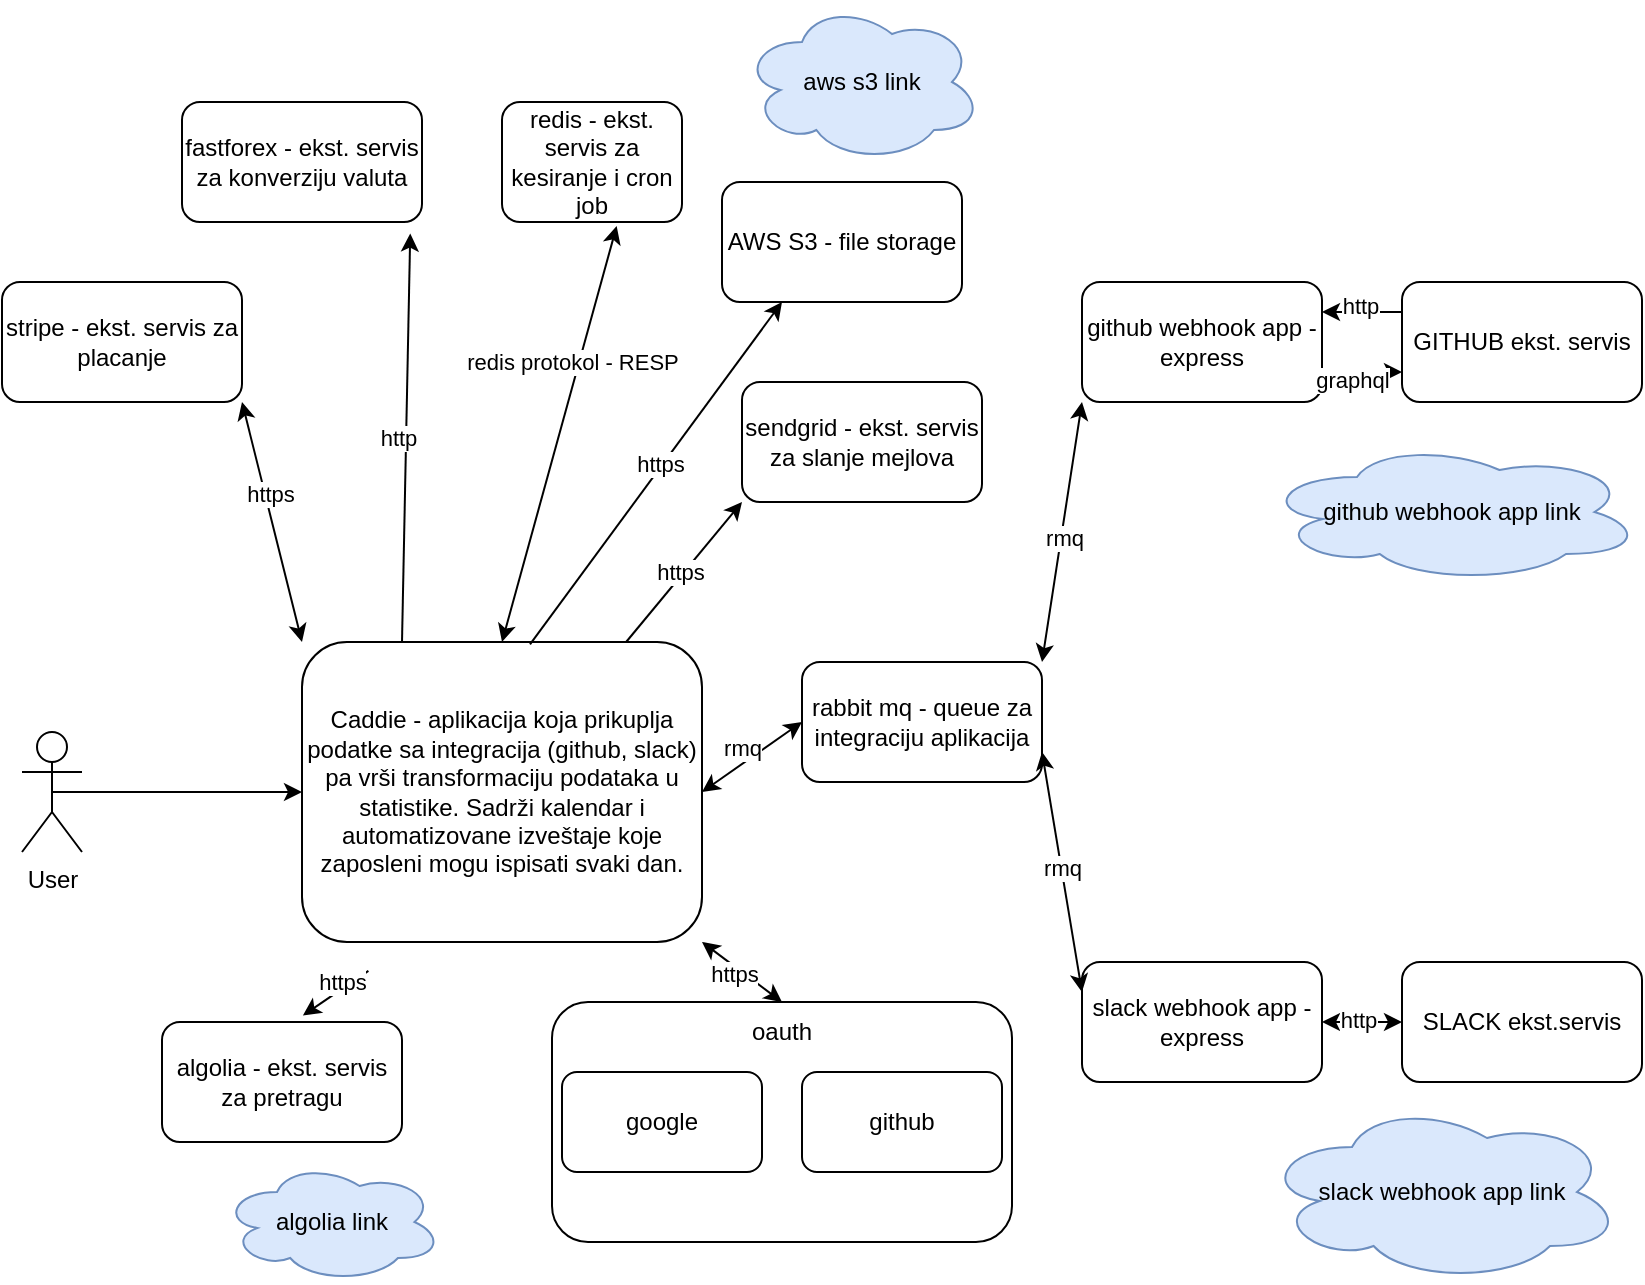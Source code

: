 <mxfile version="22.1.5" type="device">
  <diagram name="Page-1" id="qy5oMyCj6DyUfq8n0ZYG">
    <mxGraphModel dx="1050" dy="574" grid="1" gridSize="10" guides="1" tooltips="1" connect="1" arrows="1" fold="1" page="1" pageScale="1" pageWidth="850" pageHeight="1100" math="0" shadow="0">
      <root>
        <mxCell id="0" />
        <mxCell id="1" parent="0" />
        <mxCell id="a_1NUMiRRPviw614dyFZ-2" value="Caddie - aplikacija koja prikuplja podatke sa integracija (github, slack) pa vrši transformaciju podataka u statistike. Sadrži kalendar i automatizovane izveštaje koje zaposleni mogu ispisati svaki dan." style="rounded=1;whiteSpace=wrap;html=1;" parent="1" vertex="1">
          <mxGeometry x="170" y="320" width="200" height="150" as="geometry" />
        </mxCell>
        <mxCell id="a_1NUMiRRPviw614dyFZ-5" value="redis - ekst. servis za kesiranje i cron job" style="rounded=1;whiteSpace=wrap;html=1;" parent="1" vertex="1">
          <mxGeometry x="270" y="50" width="90" height="60" as="geometry" />
        </mxCell>
        <mxCell id="a_1NUMiRRPviw614dyFZ-6" value="" style="endArrow=classic;startArrow=classic;html=1;rounded=0;entryX=0.637;entryY=1.034;entryDx=0;entryDy=0;entryPerimeter=0;exitX=0.5;exitY=0;exitDx=0;exitDy=0;exitPerimeter=0;" parent="1" source="a_1NUMiRRPviw614dyFZ-2" target="a_1NUMiRRPviw614dyFZ-5" edge="1">
          <mxGeometry width="50" height="50" relative="1" as="geometry">
            <mxPoint x="400" y="510" as="sourcePoint" />
            <mxPoint x="450" y="460" as="targetPoint" />
          </mxGeometry>
        </mxCell>
        <mxCell id="a_1NUMiRRPviw614dyFZ-10" value="redis protokol - RESP" style="edgeLabel;html=1;align=center;verticalAlign=middle;resizable=0;points=[];" parent="a_1NUMiRRPviw614dyFZ-6" vertex="1" connectable="0">
          <mxGeometry x="-0.002" y="-3" relative="1" as="geometry">
            <mxPoint x="3" y="-37" as="offset" />
          </mxGeometry>
        </mxCell>
        <mxCell id="a_1NUMiRRPviw614dyFZ-7" value="rabbit mq - queue za integraciju aplikacija" style="rounded=1;whiteSpace=wrap;html=1;" parent="1" vertex="1">
          <mxGeometry x="420" y="330" width="120" height="60" as="geometry" />
        </mxCell>
        <mxCell id="a_1NUMiRRPviw614dyFZ-8" value="" style="endArrow=classic;startArrow=classic;html=1;rounded=0;entryX=0;entryY=0.5;entryDx=0;entryDy=0;exitX=1;exitY=0.5;exitDx=0;exitDy=0;" parent="1" source="a_1NUMiRRPviw614dyFZ-2" target="a_1NUMiRRPviw614dyFZ-7" edge="1">
          <mxGeometry width="50" height="50" relative="1" as="geometry">
            <mxPoint x="350" y="360" as="sourcePoint" />
            <mxPoint x="450" y="460" as="targetPoint" />
          </mxGeometry>
        </mxCell>
        <mxCell id="a_1NUMiRRPviw614dyFZ-9" value="rmq&lt;br&gt;" style="edgeLabel;html=1;align=center;verticalAlign=middle;resizable=0;points=[];" parent="a_1NUMiRRPviw614dyFZ-8" vertex="1" connectable="0">
          <mxGeometry x="0.033" y="2" relative="1" as="geometry">
            <mxPoint x="-5" y="-3" as="offset" />
          </mxGeometry>
        </mxCell>
        <mxCell id="a_1NUMiRRPviw614dyFZ-11" value="github webhook app - express&lt;br&gt;" style="rounded=1;whiteSpace=wrap;html=1;" parent="1" vertex="1">
          <mxGeometry x="560" y="140" width="120" height="60" as="geometry" />
        </mxCell>
        <mxCell id="a_1NUMiRRPviw614dyFZ-12" value="" style="endArrow=classic;startArrow=classic;html=1;rounded=0;entryX=0;entryY=1;entryDx=0;entryDy=0;exitX=1;exitY=0;exitDx=0;exitDy=0;" parent="1" source="a_1NUMiRRPviw614dyFZ-7" target="a_1NUMiRRPviw614dyFZ-11" edge="1">
          <mxGeometry width="50" height="50" relative="1" as="geometry">
            <mxPoint x="400" y="410" as="sourcePoint" />
            <mxPoint x="450" y="360" as="targetPoint" />
          </mxGeometry>
        </mxCell>
        <mxCell id="a_1NUMiRRPviw614dyFZ-13" value="rmq" style="edgeLabel;html=1;align=center;verticalAlign=middle;resizable=0;points=[];" parent="a_1NUMiRRPviw614dyFZ-12" vertex="1" connectable="0">
          <mxGeometry x="-0.035" y="-1" relative="1" as="geometry">
            <mxPoint as="offset" />
          </mxGeometry>
        </mxCell>
        <mxCell id="a_1NUMiRRPviw614dyFZ-14" value="slack webhook app - express&lt;br&gt;" style="rounded=1;whiteSpace=wrap;html=1;" parent="1" vertex="1">
          <mxGeometry x="560" y="480" width="120" height="60" as="geometry" />
        </mxCell>
        <mxCell id="a_1NUMiRRPviw614dyFZ-15" value="" style="endArrow=classic;startArrow=classic;html=1;rounded=0;entryX=0;entryY=0.25;entryDx=0;entryDy=0;exitX=1;exitY=0.75;exitDx=0;exitDy=0;" parent="1" source="a_1NUMiRRPviw614dyFZ-7" target="a_1NUMiRRPviw614dyFZ-14" edge="1">
          <mxGeometry width="50" height="50" relative="1" as="geometry">
            <mxPoint x="400" y="410" as="sourcePoint" />
            <mxPoint x="450" y="360" as="targetPoint" />
          </mxGeometry>
        </mxCell>
        <mxCell id="a_1NUMiRRPviw614dyFZ-16" value="rmq&lt;br&gt;" style="edgeLabel;html=1;align=center;verticalAlign=middle;resizable=0;points=[];" parent="a_1NUMiRRPviw614dyFZ-15" vertex="1" connectable="0">
          <mxGeometry x="-0.026" relative="1" as="geometry">
            <mxPoint as="offset" />
          </mxGeometry>
        </mxCell>
        <mxCell id="a_1NUMiRRPviw614dyFZ-24" value="GITHUB ekst. servis&lt;br&gt;" style="rounded=1;whiteSpace=wrap;html=1;" parent="1" vertex="1">
          <mxGeometry x="720" y="140" width="120" height="60" as="geometry" />
        </mxCell>
        <mxCell id="a_1NUMiRRPviw614dyFZ-28" value="" style="endArrow=classic;html=1;rounded=0;exitX=0;exitY=0.25;exitDx=0;exitDy=0;entryX=1;entryY=0.25;entryDx=0;entryDy=0;" parent="1" source="a_1NUMiRRPviw614dyFZ-24" target="a_1NUMiRRPviw614dyFZ-11" edge="1">
          <mxGeometry width="50" height="50" relative="1" as="geometry">
            <mxPoint x="400" y="310" as="sourcePoint" />
            <mxPoint x="450" y="260" as="targetPoint" />
          </mxGeometry>
        </mxCell>
        <mxCell id="a_1NUMiRRPviw614dyFZ-29" value="http&lt;br&gt;" style="edgeLabel;html=1;align=center;verticalAlign=middle;resizable=0;points=[];" parent="a_1NUMiRRPviw614dyFZ-28" vertex="1" connectable="0">
          <mxGeometry x="0.088" y="-3" relative="1" as="geometry">
            <mxPoint x="1" as="offset" />
          </mxGeometry>
        </mxCell>
        <mxCell id="a_1NUMiRRPviw614dyFZ-30" value="" style="endArrow=classic;html=1;rounded=0;entryX=0;entryY=0.75;entryDx=0;entryDy=0;exitX=1;exitY=0.75;exitDx=0;exitDy=0;" parent="1" source="a_1NUMiRRPviw614dyFZ-11" target="a_1NUMiRRPviw614dyFZ-24" edge="1">
          <mxGeometry width="50" height="50" relative="1" as="geometry">
            <mxPoint x="400" y="310" as="sourcePoint" />
            <mxPoint x="450" y="260" as="targetPoint" />
          </mxGeometry>
        </mxCell>
        <mxCell id="a_1NUMiRRPviw614dyFZ-31" value="graphql&lt;br&gt;" style="edgeLabel;html=1;align=center;verticalAlign=middle;resizable=0;points=[];" parent="a_1NUMiRRPviw614dyFZ-30" vertex="1" connectable="0">
          <mxGeometry x="-0.254" y="-4" relative="1" as="geometry">
            <mxPoint as="offset" />
          </mxGeometry>
        </mxCell>
        <mxCell id="a_1NUMiRRPviw614dyFZ-32" value="SLACK ekst.servis" style="rounded=1;whiteSpace=wrap;html=1;" parent="1" vertex="1">
          <mxGeometry x="720" y="480" width="120" height="60" as="geometry" />
        </mxCell>
        <mxCell id="a_1NUMiRRPviw614dyFZ-33" value="" style="endArrow=classic;startArrow=classic;html=1;rounded=0;entryX=0;entryY=0.5;entryDx=0;entryDy=0;exitX=1;exitY=0.5;exitDx=0;exitDy=0;" parent="1" source="a_1NUMiRRPviw614dyFZ-14" target="a_1NUMiRRPviw614dyFZ-32" edge="1">
          <mxGeometry width="50" height="50" relative="1" as="geometry">
            <mxPoint x="400" y="410" as="sourcePoint" />
            <mxPoint x="450" y="360" as="targetPoint" />
          </mxGeometry>
        </mxCell>
        <mxCell id="a_1NUMiRRPviw614dyFZ-34" value="http&lt;br&gt;" style="edgeLabel;html=1;align=center;verticalAlign=middle;resizable=0;points=[];" parent="a_1NUMiRRPviw614dyFZ-33" vertex="1" connectable="0">
          <mxGeometry x="-0.112" y="1" relative="1" as="geometry">
            <mxPoint as="offset" />
          </mxGeometry>
        </mxCell>
        <mxCell id="a_1NUMiRRPviw614dyFZ-38" value="" style="rounded=1;whiteSpace=wrap;html=1;" parent="1" vertex="1">
          <mxGeometry x="295" y="500" width="230" height="120" as="geometry" />
        </mxCell>
        <mxCell id="a_1NUMiRRPviw614dyFZ-36" value="google" style="rounded=1;whiteSpace=wrap;html=1;" parent="1" vertex="1">
          <mxGeometry x="300" y="535" width="100" height="50" as="geometry" />
        </mxCell>
        <mxCell id="a_1NUMiRRPviw614dyFZ-37" value="github" style="rounded=1;whiteSpace=wrap;html=1;" parent="1" vertex="1">
          <mxGeometry x="420" y="535" width="100" height="50" as="geometry" />
        </mxCell>
        <mxCell id="a_1NUMiRRPviw614dyFZ-39" value="oauth" style="text;html=1;strokeColor=none;fillColor=none;align=center;verticalAlign=middle;whiteSpace=wrap;rounded=0;" parent="1" vertex="1">
          <mxGeometry x="380" y="500" width="60" height="30" as="geometry" />
        </mxCell>
        <mxCell id="a_1NUMiRRPviw614dyFZ-40" value="" style="endArrow=classic;startArrow=classic;html=1;rounded=0;entryX=1;entryY=1;entryDx=0;entryDy=0;exitX=0.5;exitY=0;exitDx=0;exitDy=0;" parent="1" source="a_1NUMiRRPviw614dyFZ-39" target="a_1NUMiRRPviw614dyFZ-2" edge="1">
          <mxGeometry width="50" height="50" relative="1" as="geometry">
            <mxPoint x="400" y="400" as="sourcePoint" />
            <mxPoint x="450" y="350" as="targetPoint" />
          </mxGeometry>
        </mxCell>
        <mxCell id="a_1NUMiRRPviw614dyFZ-41" value="https" style="edgeLabel;html=1;align=center;verticalAlign=middle;resizable=0;points=[];" parent="a_1NUMiRRPviw614dyFZ-40" vertex="1" connectable="0">
          <mxGeometry x="0.111" y="3" relative="1" as="geometry">
            <mxPoint as="offset" />
          </mxGeometry>
        </mxCell>
        <mxCell id="a_1NUMiRRPviw614dyFZ-42" value="AWS S3 - file storage" style="rounded=1;whiteSpace=wrap;html=1;" parent="1" vertex="1">
          <mxGeometry x="380" y="90" width="120" height="60" as="geometry" />
        </mxCell>
        <mxCell id="a_1NUMiRRPviw614dyFZ-45" value="sendgrid - ekst. servis za slanje mejlova" style="rounded=1;whiteSpace=wrap;html=1;" parent="1" vertex="1">
          <mxGeometry x="390" y="190" width="120" height="60" as="geometry" />
        </mxCell>
        <mxCell id="a_1NUMiRRPviw614dyFZ-47" value="" style="endArrow=classic;html=1;rounded=0;entryX=0;entryY=1;entryDx=0;entryDy=0;" parent="1" source="a_1NUMiRRPviw614dyFZ-2" target="a_1NUMiRRPviw614dyFZ-45" edge="1">
          <mxGeometry width="50" height="50" relative="1" as="geometry">
            <mxPoint x="400" y="400" as="sourcePoint" />
            <mxPoint x="408" y="250" as="targetPoint" />
          </mxGeometry>
        </mxCell>
        <mxCell id="a_1NUMiRRPviw614dyFZ-48" value="https&lt;br&gt;" style="edgeLabel;html=1;align=center;verticalAlign=middle;resizable=0;points=[];" parent="a_1NUMiRRPviw614dyFZ-47" vertex="1" connectable="0">
          <mxGeometry x="-0.035" y="2" relative="1" as="geometry">
            <mxPoint as="offset" />
          </mxGeometry>
        </mxCell>
        <mxCell id="a_1NUMiRRPviw614dyFZ-49" value="fastforex - ekst. servis za konverziju valuta" style="rounded=1;whiteSpace=wrap;html=1;" parent="1" vertex="1">
          <mxGeometry x="110" y="50" width="120" height="60" as="geometry" />
        </mxCell>
        <mxCell id="a_1NUMiRRPviw614dyFZ-52" value="" style="endArrow=classic;html=1;rounded=0;entryX=0.951;entryY=1.096;entryDx=0;entryDy=0;exitX=0.25;exitY=0;exitDx=0;exitDy=0;entryPerimeter=0;" parent="1" source="a_1NUMiRRPviw614dyFZ-2" target="a_1NUMiRRPviw614dyFZ-49" edge="1">
          <mxGeometry width="50" height="50" relative="1" as="geometry">
            <mxPoint x="400" y="400" as="sourcePoint" />
            <mxPoint x="450" y="350" as="targetPoint" />
          </mxGeometry>
        </mxCell>
        <mxCell id="a_1NUMiRRPviw614dyFZ-53" value="http" style="edgeLabel;html=1;align=center;verticalAlign=middle;resizable=0;points=[];" parent="a_1NUMiRRPviw614dyFZ-52" vertex="1" connectable="0">
          <mxGeometry x="0.003" y="4" relative="1" as="geometry">
            <mxPoint as="offset" />
          </mxGeometry>
        </mxCell>
        <mxCell id="a_1NUMiRRPviw614dyFZ-54" value="" style="endArrow=classic;html=1;rounded=0;entryX=0.25;entryY=1;entryDx=0;entryDy=0;exitX=0.57;exitY=0.008;exitDx=0;exitDy=0;exitPerimeter=0;" parent="1" source="a_1NUMiRRPviw614dyFZ-2" target="a_1NUMiRRPviw614dyFZ-42" edge="1">
          <mxGeometry width="50" height="50" relative="1" as="geometry">
            <mxPoint x="400" y="400" as="sourcePoint" />
            <mxPoint x="450" y="350" as="targetPoint" />
          </mxGeometry>
        </mxCell>
        <mxCell id="a_1NUMiRRPviw614dyFZ-55" value="https" style="edgeLabel;html=1;align=center;verticalAlign=middle;resizable=0;points=[];" parent="a_1NUMiRRPviw614dyFZ-54" vertex="1" connectable="0">
          <mxGeometry x="0.039" y="2" relative="1" as="geometry">
            <mxPoint x="1" as="offset" />
          </mxGeometry>
        </mxCell>
        <mxCell id="a_1NUMiRRPviw614dyFZ-60" value="algolia - ekst. servis za pretragu" style="rounded=1;whiteSpace=wrap;html=1;" parent="1" vertex="1">
          <mxGeometry x="100" y="510" width="120" height="60" as="geometry" />
        </mxCell>
        <mxCell id="a_1NUMiRRPviw614dyFZ-61" value="" style="endArrow=classic;html=1;rounded=0;exitX=0.166;exitY=1.096;exitDx=0;exitDy=0;exitPerimeter=0;entryX=0.587;entryY=-0.054;entryDx=0;entryDy=0;entryPerimeter=0;" parent="1" source="a_1NUMiRRPviw614dyFZ-2" target="a_1NUMiRRPviw614dyFZ-60" edge="1">
          <mxGeometry width="50" height="50" relative="1" as="geometry">
            <mxPoint x="400" y="400" as="sourcePoint" />
            <mxPoint x="450" y="350" as="targetPoint" />
          </mxGeometry>
        </mxCell>
        <mxCell id="a_1NUMiRRPviw614dyFZ-74" value="https" style="edgeLabel;html=1;align=center;verticalAlign=middle;resizable=0;points=[];" parent="a_1NUMiRRPviw614dyFZ-61" vertex="1" connectable="0">
          <mxGeometry x="-0.498" y="2" relative="1" as="geometry">
            <mxPoint x="-6" y="-2" as="offset" />
          </mxGeometry>
        </mxCell>
        <mxCell id="a_1NUMiRRPviw614dyFZ-65" value="stripe - ekst. servis za placanje" style="rounded=1;whiteSpace=wrap;html=1;" parent="1" vertex="1">
          <mxGeometry x="20" y="140" width="120" height="60" as="geometry" />
        </mxCell>
        <mxCell id="a_1NUMiRRPviw614dyFZ-66" value="" style="endArrow=classic;startArrow=classic;html=1;rounded=0;entryX=1;entryY=1;entryDx=0;entryDy=0;exitX=0;exitY=0;exitDx=0;exitDy=0;" parent="1" source="a_1NUMiRRPviw614dyFZ-2" target="a_1NUMiRRPviw614dyFZ-65" edge="1">
          <mxGeometry width="50" height="50" relative="1" as="geometry">
            <mxPoint x="400" y="400" as="sourcePoint" />
            <mxPoint x="450" y="350" as="targetPoint" />
          </mxGeometry>
        </mxCell>
        <mxCell id="a_1NUMiRRPviw614dyFZ-67" value="https" style="edgeLabel;html=1;align=center;verticalAlign=middle;resizable=0;points=[];" parent="a_1NUMiRRPviw614dyFZ-66" vertex="1" connectable="0">
          <mxGeometry x="0.234" y="-2" relative="1" as="geometry">
            <mxPoint as="offset" />
          </mxGeometry>
        </mxCell>
        <mxCell id="e-tCrktRAHHtWVaOxMMw-2" value="User" style="shape=umlActor;verticalLabelPosition=bottom;verticalAlign=top;html=1;outlineConnect=0;" parent="1" vertex="1">
          <mxGeometry x="30" y="365" width="30" height="60" as="geometry" />
        </mxCell>
        <mxCell id="e-tCrktRAHHtWVaOxMMw-3" value="" style="endArrow=classic;html=1;rounded=0;exitX=0.5;exitY=0.5;exitDx=0;exitDy=0;exitPerimeter=0;entryX=0;entryY=0.5;entryDx=0;entryDy=0;" parent="1" source="e-tCrktRAHHtWVaOxMMw-2" target="a_1NUMiRRPviw614dyFZ-2" edge="1">
          <mxGeometry width="50" height="50" relative="1" as="geometry">
            <mxPoint x="200" y="410" as="sourcePoint" />
            <mxPoint x="250" y="360" as="targetPoint" />
          </mxGeometry>
        </mxCell>
        <UserObject label="github webhook app link" link="https://docs.github.com/en/apps/creating-github-apps/about-creating-github-apps/about-creating-github-apps" id="uDnPQa1VSu71PLDsFiFV-1">
          <mxCell style="ellipse;shape=cloud;whiteSpace=wrap;html=1;fillColor=#dae8fc;strokeColor=#6c8ebf;" parent="1" vertex="1">
            <mxGeometry x="650" y="220" width="190" height="70" as="geometry" />
          </mxCell>
        </UserObject>
        <UserObject label="aws s3 link" link="https://medium.com/@anirban.pal.4341/upload-files-to-aws-s3-using-nestjs-and-multer-3e5b81f75ca6" id="uDnPQa1VSu71PLDsFiFV-2">
          <mxCell style="ellipse;shape=cloud;whiteSpace=wrap;html=1;fillColor=#dae8fc;strokeColor=#6c8ebf;" parent="1" vertex="1">
            <mxGeometry x="390" width="120" height="80" as="geometry" />
          </mxCell>
        </UserObject>
        <UserObject label="slack webhook app link" link="https://slack.dev/bolt-js/concepts" id="uDnPQa1VSu71PLDsFiFV-3">
          <mxCell style="ellipse;shape=cloud;whiteSpace=wrap;html=1;fillColor=#dae8fc;strokeColor=#6c8ebf;" parent="1" vertex="1">
            <mxGeometry x="650" y="550" width="180" height="90" as="geometry" />
          </mxCell>
        </UserObject>
        <UserObject label="algolia link" link="https://www.algolia.com/" id="uDnPQa1VSu71PLDsFiFV-4">
          <mxCell style="ellipse;shape=cloud;whiteSpace=wrap;html=1;fillColor=#dae8fc;strokeColor=#6c8ebf;" parent="1" vertex="1">
            <mxGeometry x="130" y="580" width="110" height="60" as="geometry" />
          </mxCell>
        </UserObject>
      </root>
    </mxGraphModel>
  </diagram>
</mxfile>
